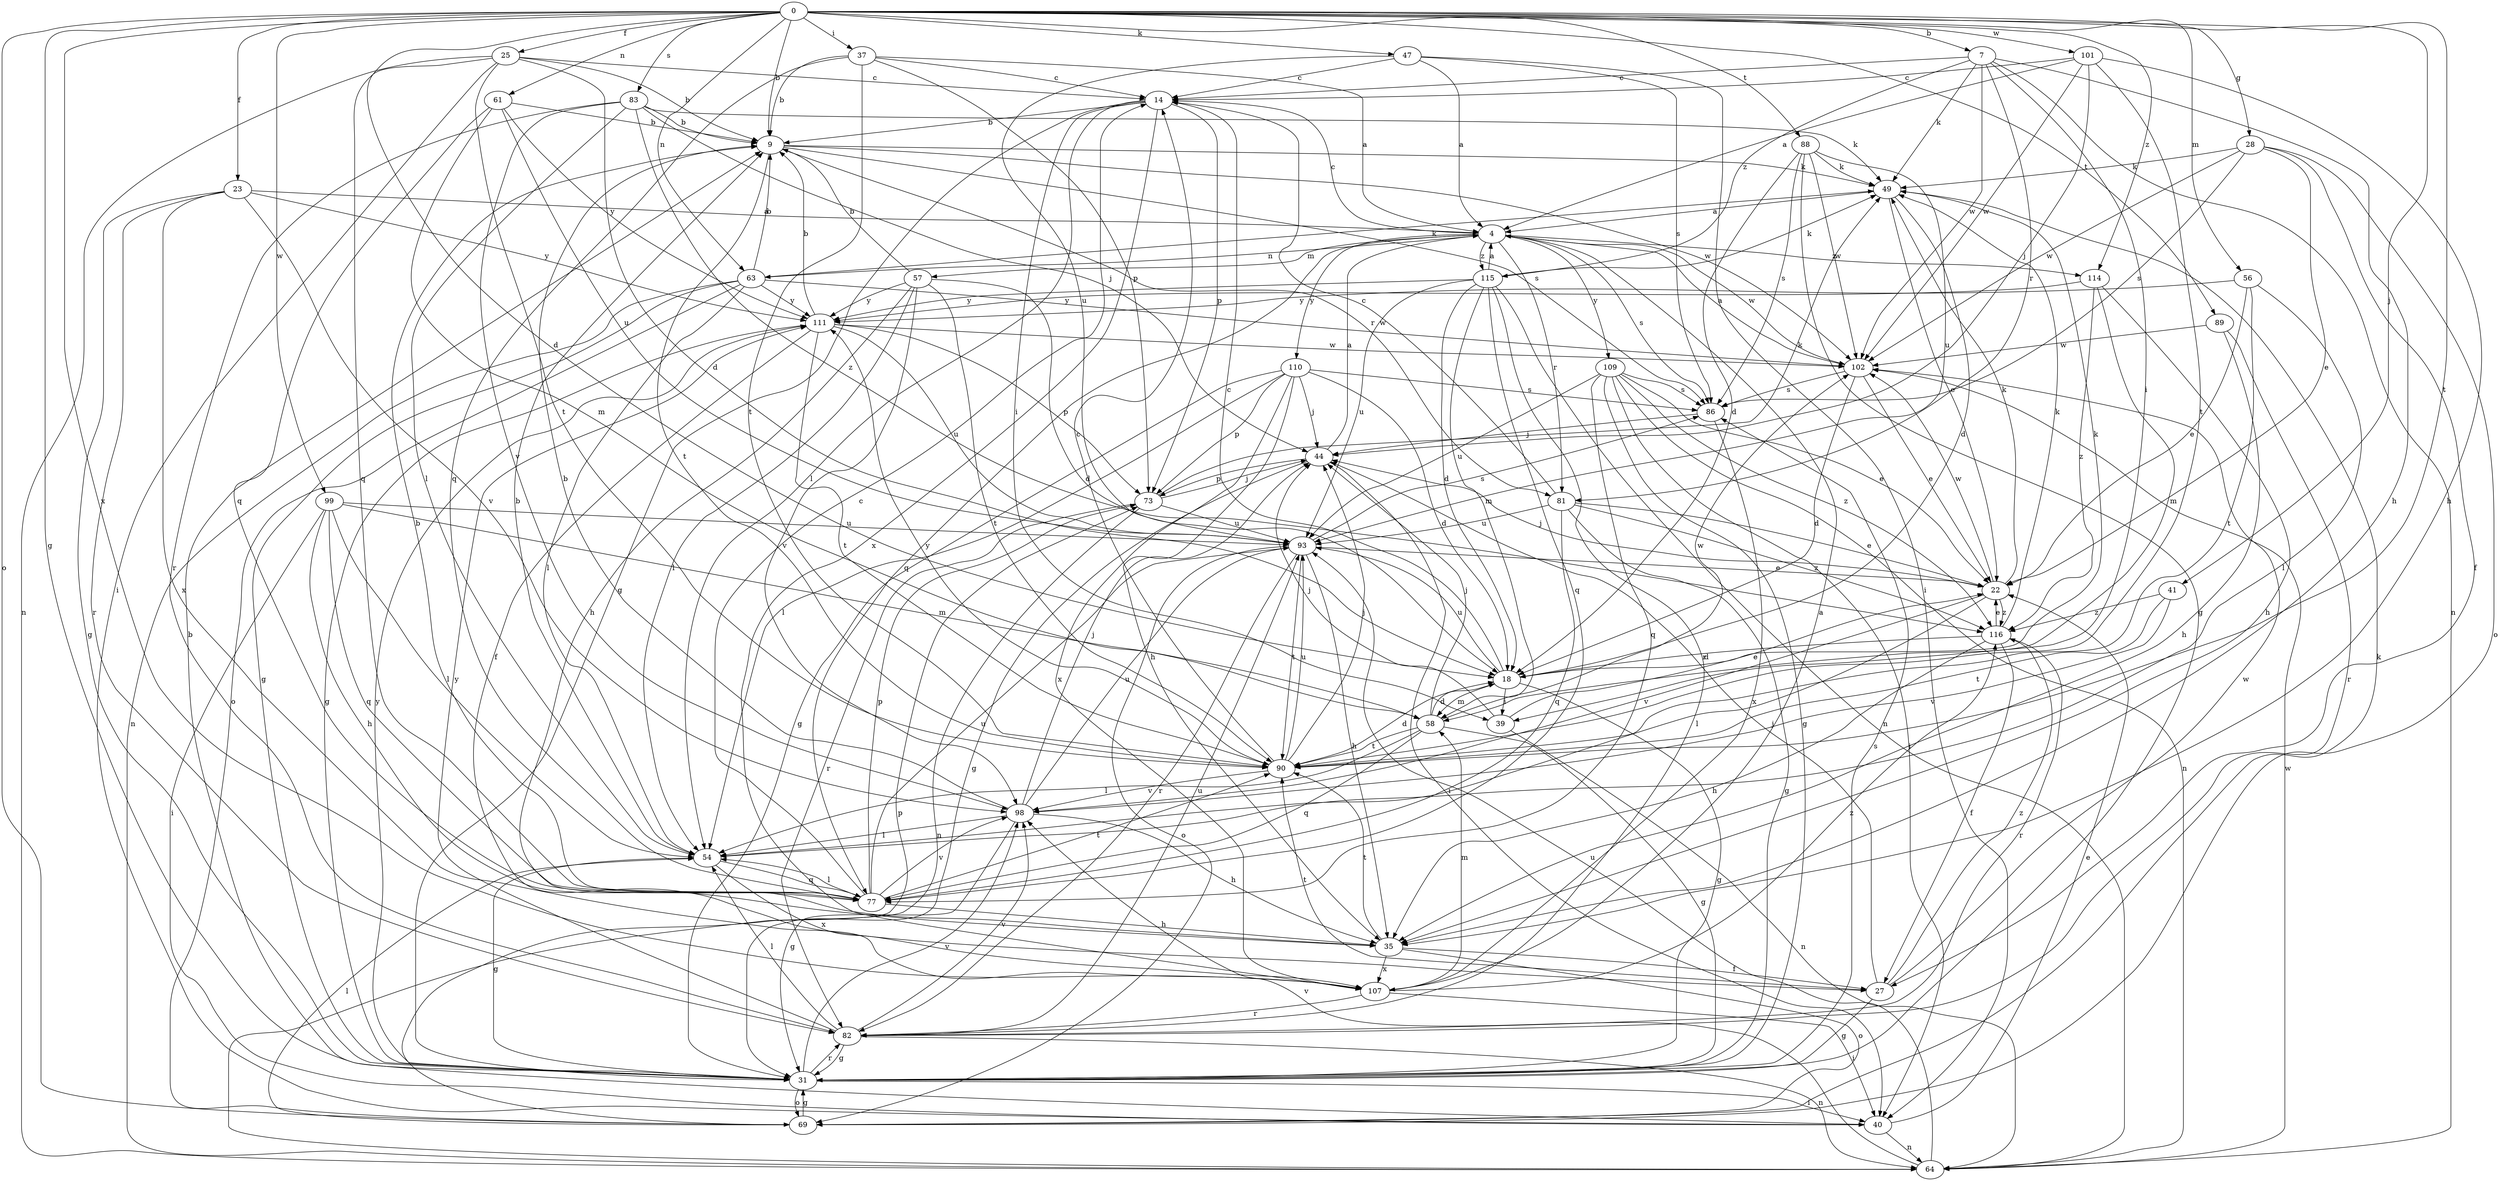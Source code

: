 strict digraph  {
0;
4;
7;
9;
14;
18;
22;
23;
25;
27;
28;
31;
35;
37;
39;
40;
41;
44;
47;
49;
54;
56;
57;
58;
61;
63;
64;
69;
73;
77;
81;
82;
83;
86;
88;
89;
90;
93;
98;
99;
101;
102;
107;
109;
110;
111;
114;
115;
116;
0 -> 7  [label=b];
0 -> 9  [label=b];
0 -> 18  [label=d];
0 -> 23  [label=f];
0 -> 25  [label=f];
0 -> 28  [label=g];
0 -> 31  [label=g];
0 -> 37  [label=i];
0 -> 41  [label=j];
0 -> 47  [label=k];
0 -> 56  [label=m];
0 -> 61  [label=n];
0 -> 63  [label=n];
0 -> 69  [label=o];
0 -> 83  [label=s];
0 -> 88  [label=t];
0 -> 89  [label=t];
0 -> 90  [label=t];
0 -> 99  [label=w];
0 -> 101  [label=w];
0 -> 107  [label=x];
0 -> 114  [label=z];
4 -> 14  [label=c];
4 -> 57  [label=m];
4 -> 63  [label=n];
4 -> 77  [label=q];
4 -> 81  [label=r];
4 -> 86  [label=s];
4 -> 102  [label=w];
4 -> 109  [label=y];
4 -> 110  [label=y];
4 -> 114  [label=z];
4 -> 115  [label=z];
7 -> 14  [label=c];
7 -> 35  [label=h];
7 -> 39  [label=i];
7 -> 49  [label=k];
7 -> 64  [label=n];
7 -> 81  [label=r];
7 -> 102  [label=w];
7 -> 115  [label=z];
9 -> 49  [label=k];
9 -> 81  [label=r];
9 -> 86  [label=s];
9 -> 90  [label=t];
9 -> 102  [label=w];
14 -> 9  [label=b];
14 -> 31  [label=g];
14 -> 39  [label=i];
14 -> 54  [label=l];
14 -> 73  [label=p];
14 -> 107  [label=x];
18 -> 14  [label=c];
18 -> 31  [label=g];
18 -> 39  [label=i];
18 -> 49  [label=k];
18 -> 58  [label=m];
18 -> 93  [label=u];
22 -> 44  [label=j];
22 -> 49  [label=k];
22 -> 54  [label=l];
22 -> 98  [label=v];
22 -> 102  [label=w];
22 -> 116  [label=z];
23 -> 4  [label=a];
23 -> 31  [label=g];
23 -> 82  [label=r];
23 -> 98  [label=v];
23 -> 107  [label=x];
23 -> 111  [label=y];
25 -> 9  [label=b];
25 -> 14  [label=c];
25 -> 18  [label=d];
25 -> 40  [label=i];
25 -> 64  [label=n];
25 -> 77  [label=q];
25 -> 90  [label=t];
27 -> 31  [label=g];
27 -> 44  [label=j];
27 -> 90  [label=t];
27 -> 102  [label=w];
27 -> 116  [label=z];
28 -> 22  [label=e];
28 -> 27  [label=f];
28 -> 49  [label=k];
28 -> 69  [label=o];
28 -> 86  [label=s];
28 -> 102  [label=w];
31 -> 40  [label=i];
31 -> 69  [label=o];
31 -> 82  [label=r];
31 -> 86  [label=s];
31 -> 98  [label=v];
31 -> 111  [label=y];
35 -> 27  [label=f];
35 -> 69  [label=o];
35 -> 90  [label=t];
35 -> 107  [label=x];
37 -> 4  [label=a];
37 -> 9  [label=b];
37 -> 14  [label=c];
37 -> 73  [label=p];
37 -> 77  [label=q];
37 -> 90  [label=t];
39 -> 22  [label=e];
39 -> 44  [label=j];
39 -> 64  [label=n];
40 -> 9  [label=b];
40 -> 22  [label=e];
40 -> 64  [label=n];
41 -> 90  [label=t];
41 -> 98  [label=v];
41 -> 116  [label=z];
44 -> 4  [label=a];
44 -> 31  [label=g];
44 -> 40  [label=i];
44 -> 73  [label=p];
47 -> 4  [label=a];
47 -> 14  [label=c];
47 -> 40  [label=i];
47 -> 86  [label=s];
47 -> 93  [label=u];
49 -> 4  [label=a];
49 -> 18  [label=d];
49 -> 22  [label=e];
54 -> 9  [label=b];
54 -> 31  [label=g];
54 -> 77  [label=q];
54 -> 107  [label=x];
56 -> 22  [label=e];
56 -> 54  [label=l];
56 -> 90  [label=t];
56 -> 111  [label=y];
57 -> 9  [label=b];
57 -> 18  [label=d];
57 -> 35  [label=h];
57 -> 54  [label=l];
57 -> 90  [label=t];
57 -> 98  [label=v];
57 -> 111  [label=y];
58 -> 18  [label=d];
58 -> 31  [label=g];
58 -> 44  [label=j];
58 -> 54  [label=l];
58 -> 77  [label=q];
58 -> 90  [label=t];
58 -> 102  [label=w];
61 -> 9  [label=b];
61 -> 58  [label=m];
61 -> 77  [label=q];
61 -> 93  [label=u];
61 -> 111  [label=y];
63 -> 9  [label=b];
63 -> 31  [label=g];
63 -> 49  [label=k];
63 -> 54  [label=l];
63 -> 64  [label=n];
63 -> 69  [label=o];
63 -> 102  [label=w];
63 -> 111  [label=y];
64 -> 93  [label=u];
64 -> 98  [label=v];
64 -> 102  [label=w];
69 -> 31  [label=g];
69 -> 49  [label=k];
69 -> 54  [label=l];
69 -> 73  [label=p];
73 -> 44  [label=j];
73 -> 49  [label=k];
73 -> 64  [label=n];
73 -> 82  [label=r];
73 -> 93  [label=u];
77 -> 9  [label=b];
77 -> 14  [label=c];
77 -> 35  [label=h];
77 -> 54  [label=l];
77 -> 73  [label=p];
77 -> 90  [label=t];
77 -> 93  [label=u];
77 -> 98  [label=v];
81 -> 14  [label=c];
81 -> 22  [label=e];
81 -> 31  [label=g];
81 -> 77  [label=q];
81 -> 93  [label=u];
81 -> 116  [label=z];
82 -> 31  [label=g];
82 -> 54  [label=l];
82 -> 64  [label=n];
82 -> 93  [label=u];
82 -> 98  [label=v];
82 -> 111  [label=y];
83 -> 9  [label=b];
83 -> 44  [label=j];
83 -> 49  [label=k];
83 -> 54  [label=l];
83 -> 82  [label=r];
83 -> 98  [label=v];
83 -> 116  [label=z];
86 -> 44  [label=j];
86 -> 107  [label=x];
88 -> 18  [label=d];
88 -> 31  [label=g];
88 -> 49  [label=k];
88 -> 86  [label=s];
88 -> 93  [label=u];
88 -> 102  [label=w];
89 -> 35  [label=h];
89 -> 82  [label=r];
89 -> 102  [label=w];
90 -> 14  [label=c];
90 -> 18  [label=d];
90 -> 44  [label=j];
90 -> 93  [label=u];
90 -> 98  [label=v];
90 -> 111  [label=y];
93 -> 22  [label=e];
93 -> 35  [label=h];
93 -> 69  [label=o];
93 -> 82  [label=r];
93 -> 86  [label=s];
93 -> 90  [label=t];
98 -> 9  [label=b];
98 -> 31  [label=g];
98 -> 35  [label=h];
98 -> 44  [label=j];
98 -> 54  [label=l];
98 -> 93  [label=u];
99 -> 35  [label=h];
99 -> 40  [label=i];
99 -> 54  [label=l];
99 -> 58  [label=m];
99 -> 77  [label=q];
99 -> 93  [label=u];
101 -> 4  [label=a];
101 -> 14  [label=c];
101 -> 35  [label=h];
101 -> 44  [label=j];
101 -> 90  [label=t];
101 -> 102  [label=w];
102 -> 4  [label=a];
102 -> 18  [label=d];
102 -> 22  [label=e];
102 -> 86  [label=s];
107 -> 4  [label=a];
107 -> 40  [label=i];
107 -> 58  [label=m];
107 -> 82  [label=r];
107 -> 116  [label=z];
109 -> 22  [label=e];
109 -> 31  [label=g];
109 -> 40  [label=i];
109 -> 64  [label=n];
109 -> 77  [label=q];
109 -> 86  [label=s];
109 -> 93  [label=u];
109 -> 116  [label=z];
110 -> 18  [label=d];
110 -> 31  [label=g];
110 -> 35  [label=h];
110 -> 44  [label=j];
110 -> 54  [label=l];
110 -> 73  [label=p];
110 -> 86  [label=s];
110 -> 107  [label=x];
111 -> 9  [label=b];
111 -> 27  [label=f];
111 -> 31  [label=g];
111 -> 73  [label=p];
111 -> 90  [label=t];
111 -> 93  [label=u];
111 -> 102  [label=w];
114 -> 35  [label=h];
114 -> 58  [label=m];
114 -> 111  [label=y];
114 -> 116  [label=z];
115 -> 4  [label=a];
115 -> 18  [label=d];
115 -> 49  [label=k];
115 -> 58  [label=m];
115 -> 64  [label=n];
115 -> 77  [label=q];
115 -> 82  [label=r];
115 -> 93  [label=u];
115 -> 111  [label=y];
116 -> 18  [label=d];
116 -> 22  [label=e];
116 -> 27  [label=f];
116 -> 35  [label=h];
116 -> 49  [label=k];
116 -> 82  [label=r];
}
